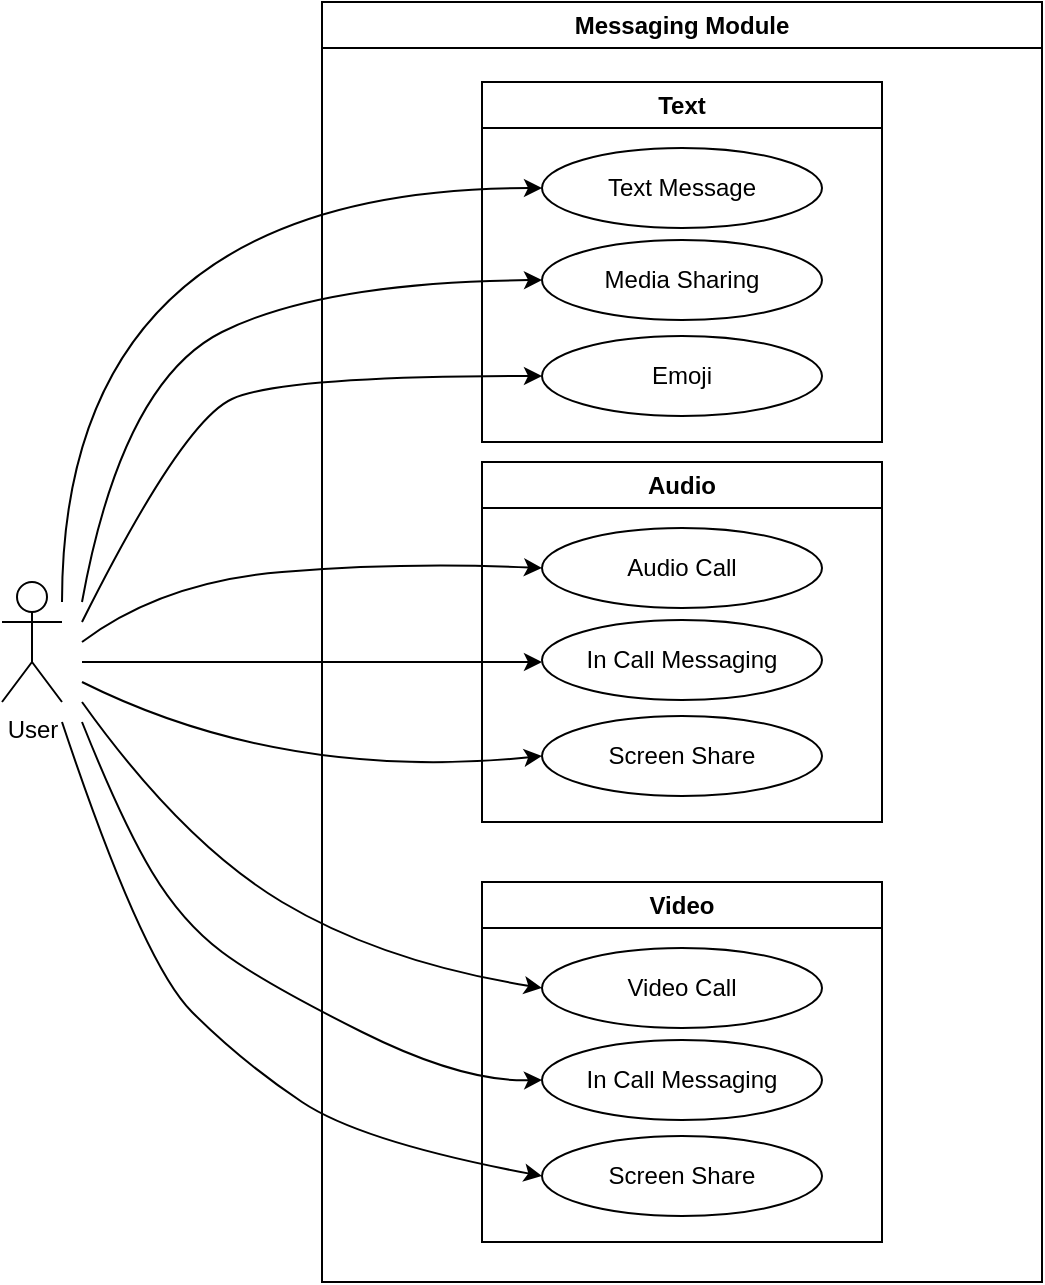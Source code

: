 <mxfile version="23.1.1" type="github">
  <diagram name="Page-1" id="4GAutQ-LvE0D1idN2Snl">
    <mxGraphModel dx="583" dy="290" grid="1" gridSize="10" guides="1" tooltips="1" connect="1" arrows="1" fold="1" page="1" pageScale="1" pageWidth="827" pageHeight="1169" math="0" shadow="0">
      <root>
        <mxCell id="0" />
        <mxCell id="1" parent="0" />
        <mxCell id="cTcAzfwj8tePG_xQqD9l-2" value="Messaging Module" style="swimlane;whiteSpace=wrap;html=1;" parent="1" vertex="1">
          <mxGeometry x="340" y="120" width="360" height="640" as="geometry" />
        </mxCell>
        <mxCell id="cTcAzfwj8tePG_xQqD9l-20" value="Text" style="swimlane;whiteSpace=wrap;html=1;" parent="cTcAzfwj8tePG_xQqD9l-2" vertex="1">
          <mxGeometry x="80" y="40" width="200" height="180" as="geometry" />
        </mxCell>
        <mxCell id="cTcAzfwj8tePG_xQqD9l-18" value="Emoji" style="ellipse;whiteSpace=wrap;html=1;" parent="cTcAzfwj8tePG_xQqD9l-20" vertex="1">
          <mxGeometry x="30" y="127" width="140" height="40" as="geometry" />
        </mxCell>
        <mxCell id="cTcAzfwj8tePG_xQqD9l-17" value="Media Sharing" style="ellipse;whiteSpace=wrap;html=1;" parent="cTcAzfwj8tePG_xQqD9l-20" vertex="1">
          <mxGeometry x="30" y="79" width="140" height="40" as="geometry" />
        </mxCell>
        <mxCell id="cTcAzfwj8tePG_xQqD9l-16" value="Text Message" style="ellipse;whiteSpace=wrap;html=1;" parent="cTcAzfwj8tePG_xQqD9l-20" vertex="1">
          <mxGeometry x="30" y="33" width="140" height="40" as="geometry" />
        </mxCell>
        <mxCell id="cTcAzfwj8tePG_xQqD9l-21" value="Audio" style="swimlane;whiteSpace=wrap;html=1;" parent="cTcAzfwj8tePG_xQqD9l-2" vertex="1">
          <mxGeometry x="80" y="230" width="200" height="180" as="geometry" />
        </mxCell>
        <mxCell id="cTcAzfwj8tePG_xQqD9l-22" value="Screen Share" style="ellipse;whiteSpace=wrap;html=1;" parent="cTcAzfwj8tePG_xQqD9l-21" vertex="1">
          <mxGeometry x="30" y="127" width="140" height="40" as="geometry" />
        </mxCell>
        <mxCell id="cTcAzfwj8tePG_xQqD9l-23" value="In Call Messaging" style="ellipse;whiteSpace=wrap;html=1;" parent="cTcAzfwj8tePG_xQqD9l-21" vertex="1">
          <mxGeometry x="30" y="79" width="140" height="40" as="geometry" />
        </mxCell>
        <mxCell id="cTcAzfwj8tePG_xQqD9l-24" value="Audio Call" style="ellipse;whiteSpace=wrap;html=1;" parent="cTcAzfwj8tePG_xQqD9l-21" vertex="1">
          <mxGeometry x="30" y="33" width="140" height="40" as="geometry" />
        </mxCell>
        <mxCell id="cTcAzfwj8tePG_xQqD9l-25" value="Video" style="swimlane;whiteSpace=wrap;html=1;" parent="cTcAzfwj8tePG_xQqD9l-2" vertex="1">
          <mxGeometry x="80" y="440" width="200" height="180" as="geometry" />
        </mxCell>
        <mxCell id="cTcAzfwj8tePG_xQqD9l-26" value="Screen Share" style="ellipse;whiteSpace=wrap;html=1;" parent="cTcAzfwj8tePG_xQqD9l-25" vertex="1">
          <mxGeometry x="30" y="127" width="140" height="40" as="geometry" />
        </mxCell>
        <mxCell id="cTcAzfwj8tePG_xQqD9l-27" value="In Call Messaging" style="ellipse;whiteSpace=wrap;html=1;" parent="cTcAzfwj8tePG_xQqD9l-25" vertex="1">
          <mxGeometry x="30" y="79" width="140" height="40" as="geometry" />
        </mxCell>
        <mxCell id="cTcAzfwj8tePG_xQqD9l-28" value="Video Call" style="ellipse;whiteSpace=wrap;html=1;" parent="cTcAzfwj8tePG_xQqD9l-25" vertex="1">
          <mxGeometry x="30" y="33" width="140" height="40" as="geometry" />
        </mxCell>
        <mxCell id="cTcAzfwj8tePG_xQqD9l-31" value="" style="curved=1;endArrow=classic;html=1;rounded=0;entryX=0;entryY=0.5;entryDx=0;entryDy=0;" parent="1" target="cTcAzfwj8tePG_xQqD9l-16" edge="1">
          <mxGeometry width="50" height="50" relative="1" as="geometry">
            <mxPoint x="210" y="420" as="sourcePoint" />
            <mxPoint x="470" y="430" as="targetPoint" />
            <Array as="points">
              <mxPoint x="210" y="213" />
            </Array>
          </mxGeometry>
        </mxCell>
        <mxCell id="cTcAzfwj8tePG_xQqD9l-32" value="" style="curved=1;endArrow=classic;html=1;rounded=0;entryX=0;entryY=0.5;entryDx=0;entryDy=0;" parent="1" target="cTcAzfwj8tePG_xQqD9l-17" edge="1">
          <mxGeometry width="50" height="50" relative="1" as="geometry">
            <mxPoint x="220" y="420" as="sourcePoint" />
            <mxPoint x="470" y="430" as="targetPoint" />
            <Array as="points">
              <mxPoint x="240" y="310" />
              <mxPoint x="340" y="260" />
            </Array>
          </mxGeometry>
        </mxCell>
        <mxCell id="cTcAzfwj8tePG_xQqD9l-33" value="" style="curved=1;endArrow=classic;html=1;rounded=0;entryX=0;entryY=0.5;entryDx=0;entryDy=0;" parent="1" target="cTcAzfwj8tePG_xQqD9l-18" edge="1">
          <mxGeometry width="50" height="50" relative="1" as="geometry">
            <mxPoint x="220" y="430" as="sourcePoint" />
            <mxPoint x="470" y="430" as="targetPoint" />
            <Array as="points">
              <mxPoint x="270" y="330" />
              <mxPoint x="320" y="307" />
            </Array>
          </mxGeometry>
        </mxCell>
        <mxCell id="cTcAzfwj8tePG_xQqD9l-35" value="" style="endArrow=classic;html=1;rounded=0;" parent="1" edge="1">
          <mxGeometry width="50" height="50" relative="1" as="geometry">
            <mxPoint x="220" y="450" as="sourcePoint" />
            <mxPoint x="450" y="450" as="targetPoint" />
          </mxGeometry>
        </mxCell>
        <mxCell id="cTcAzfwj8tePG_xQqD9l-36" value="" style="curved=1;endArrow=classic;html=1;rounded=0;entryX=0;entryY=0.5;entryDx=0;entryDy=0;" parent="1" target="cTcAzfwj8tePG_xQqD9l-24" edge="1">
          <mxGeometry width="50" height="50" relative="1" as="geometry">
            <mxPoint x="220" y="440" as="sourcePoint" />
            <mxPoint x="340" y="470" as="targetPoint" />
            <Array as="points">
              <mxPoint x="260" y="410" />
              <mxPoint x="380" y="400" />
            </Array>
          </mxGeometry>
        </mxCell>
        <mxCell id="cTcAzfwj8tePG_xQqD9l-40" value="" style="curved=1;endArrow=classic;html=1;rounded=0;entryX=0;entryY=0.5;entryDx=0;entryDy=0;" parent="1" target="cTcAzfwj8tePG_xQqD9l-22" edge="1">
          <mxGeometry width="50" height="50" relative="1" as="geometry">
            <mxPoint x="220" y="460" as="sourcePoint" />
            <mxPoint x="340" y="390" as="targetPoint" />
            <Array as="points">
              <mxPoint x="320" y="510" />
            </Array>
          </mxGeometry>
        </mxCell>
        <mxCell id="cTcAzfwj8tePG_xQqD9l-41" value="" style="curved=1;endArrow=classic;html=1;rounded=0;entryX=0;entryY=0.5;entryDx=0;entryDy=0;" parent="1" target="cTcAzfwj8tePG_xQqD9l-28" edge="1">
          <mxGeometry width="50" height="50" relative="1" as="geometry">
            <mxPoint x="220" y="470" as="sourcePoint" />
            <mxPoint x="390" y="560" as="targetPoint" />
            <Array as="points">
              <mxPoint x="270" y="540" />
              <mxPoint x="370" y="600" />
            </Array>
          </mxGeometry>
        </mxCell>
        <mxCell id="cTcAzfwj8tePG_xQqD9l-42" value="" style="curved=1;endArrow=classic;html=1;rounded=0;entryX=0;entryY=0.5;entryDx=0;entryDy=0;" parent="1" target="cTcAzfwj8tePG_xQqD9l-27" edge="1">
          <mxGeometry width="50" height="50" relative="1" as="geometry">
            <mxPoint x="220" y="480" as="sourcePoint" />
            <mxPoint x="390" y="560" as="targetPoint" />
            <Array as="points">
              <mxPoint x="240" y="530" />
              <mxPoint x="270" y="580" />
              <mxPoint x="310" y="610" />
              <mxPoint x="410" y="660" />
            </Array>
          </mxGeometry>
        </mxCell>
        <mxCell id="cTcAzfwj8tePG_xQqD9l-43" value="" style="curved=1;endArrow=classic;html=1;rounded=0;entryX=0;entryY=0.5;entryDx=0;entryDy=0;" parent="1" target="cTcAzfwj8tePG_xQqD9l-26" edge="1">
          <mxGeometry width="50" height="50" relative="1" as="geometry">
            <mxPoint x="210" y="480" as="sourcePoint" />
            <mxPoint x="390" y="560" as="targetPoint" />
            <Array as="points">
              <mxPoint x="250" y="600" />
              <mxPoint x="300" y="650" />
              <mxPoint x="360" y="690" />
            </Array>
          </mxGeometry>
        </mxCell>
        <mxCell id="cTcAzfwj8tePG_xQqD9l-45" value="User" style="shape=umlActor;verticalLabelPosition=bottom;verticalAlign=top;html=1;outlineConnect=0;" parent="1" vertex="1">
          <mxGeometry x="180" y="410" width="30" height="60" as="geometry" />
        </mxCell>
      </root>
    </mxGraphModel>
  </diagram>
</mxfile>
